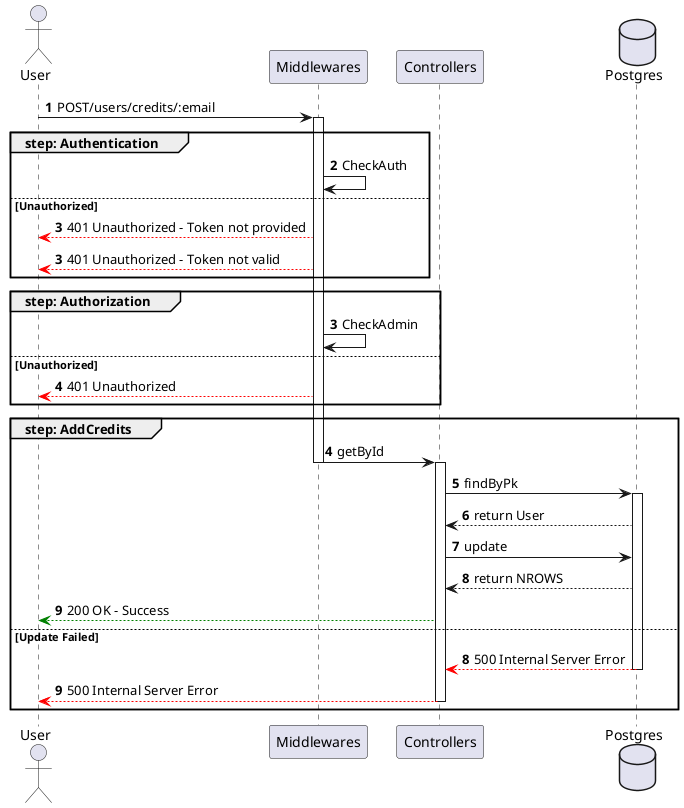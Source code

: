 @startuml addUser

actor User
participant Middlewares
participant Controllers
database Postgres

autonumber
User -> Middlewares ++: POST/users/credits/:email
group step: Authentication
    Middlewares -> Middlewares : CheckAuth
else Unauthorized
    autonumber 3
    Middlewares --[#red]> User : 401 Unauthorized - Token not provided
    autonumber 3
    Middlewares --[#red]> User : 401 Unauthorized - Token not valid
end

group step: Authorization
    autonumber 3
    Middlewares -> Middlewares : CheckAdmin
else Unauthorized
    Middlewares --[#red]> User : 401 Unauthorized
end

group step: AddCredits
    autonumber 4
    Middlewares -> Controllers --++: getById
    Controllers -> Postgres ++: findByPk
    Postgres --> Controllers: return User
    Controllers -> Postgres : update
    Postgres --> Controllers: return NROWS
    Controllers --[#green]> User : 200 OK - Success
else Update Failed
    autonumber 8
    Postgres --[#red]> Controllers --: 500 Internal Server Error
    Controllers --[#red]> User --: 500 Internal Server Error
end

@enduml